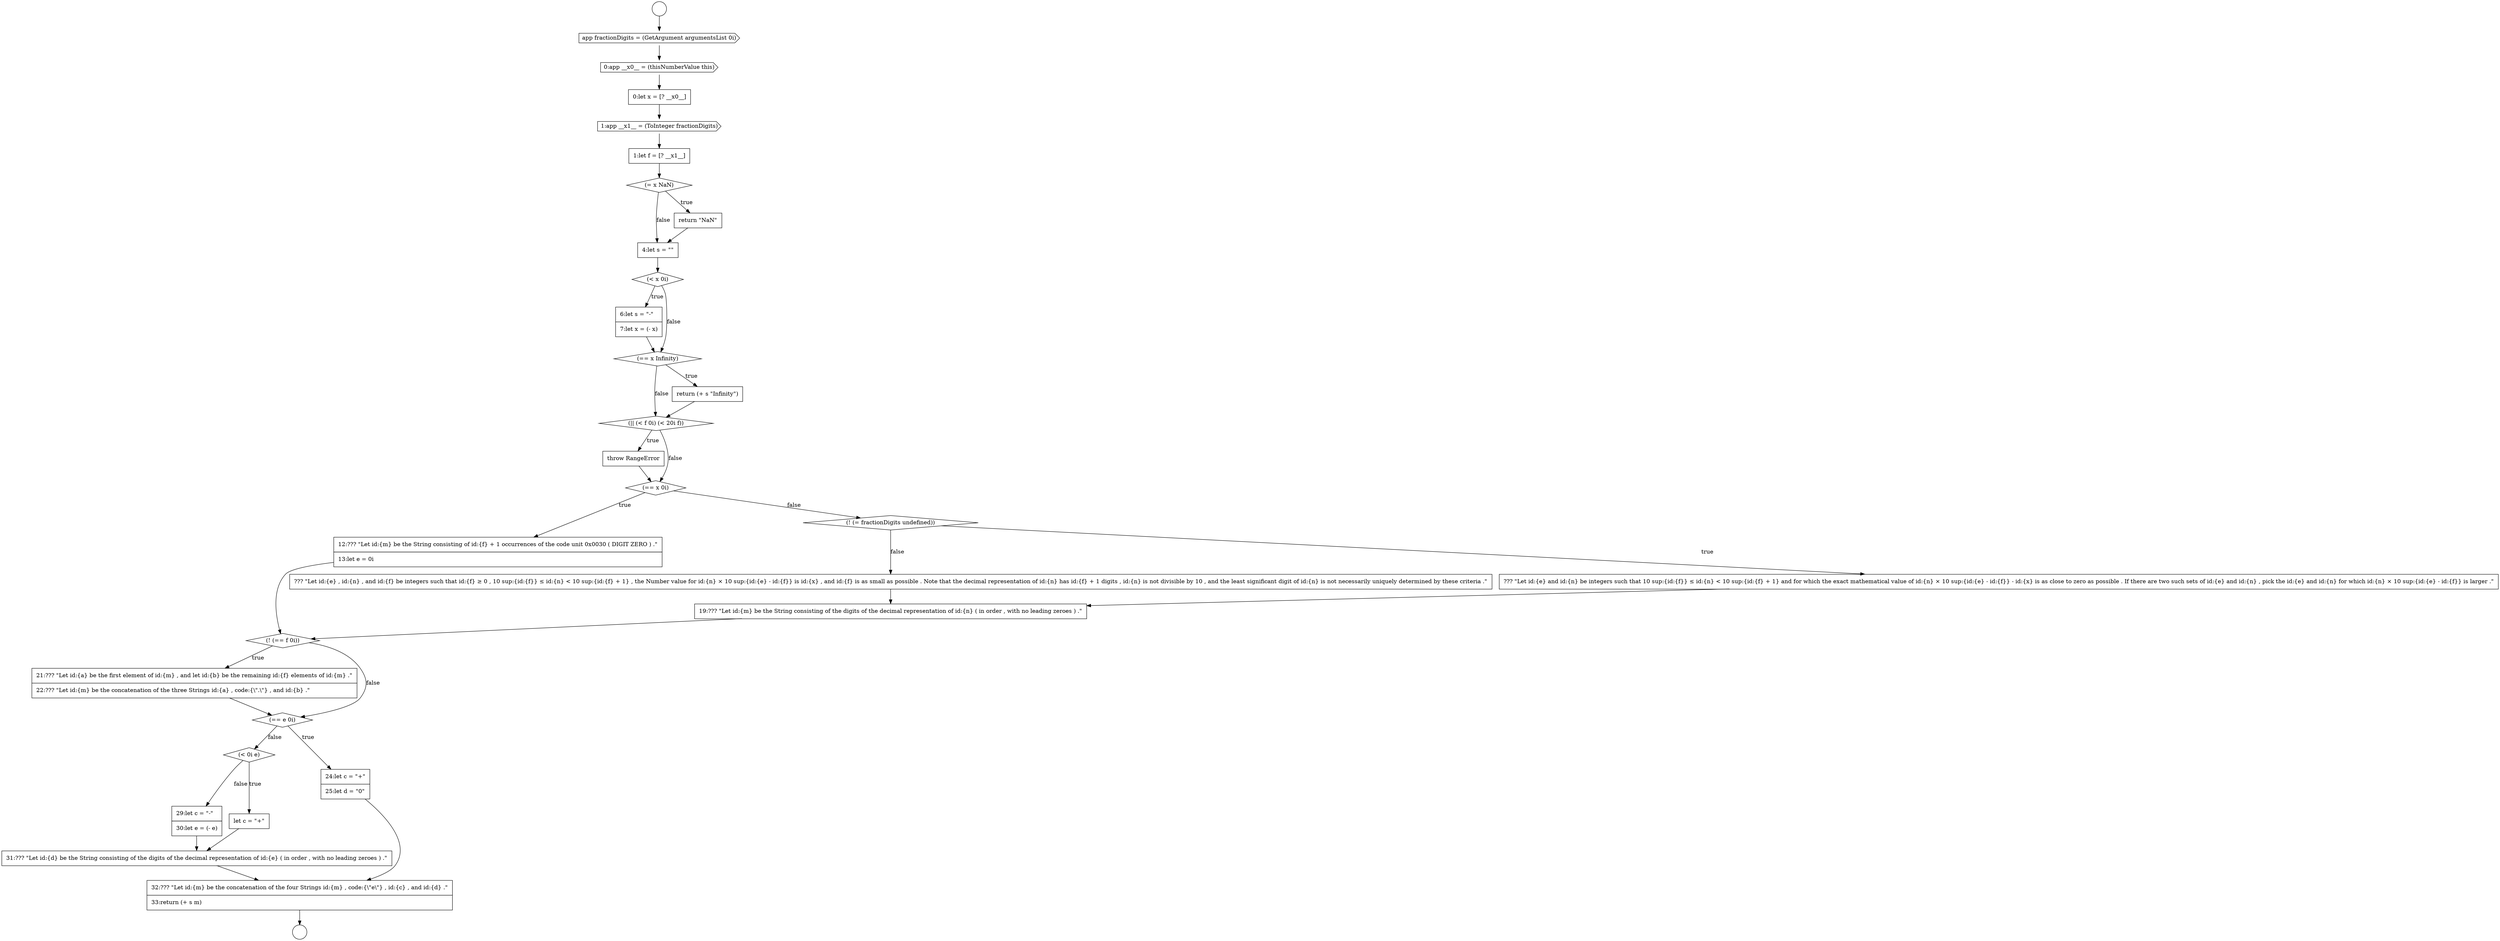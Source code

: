 digraph {
  node11331 [shape=diamond, label=<<font color="black">(= x NaN)</font>> color="black" fillcolor="white" style=filled]
  node11344 [shape=none, margin=0, label=<<font color="black">
    <table border="0" cellborder="1" cellspacing="0" cellpadding="10">
      <tr><td align="left">??? &quot;Let id:{e} , id:{n} , and id:{f} be integers such that id:{f} &ge; 0 , 10 sup:{id:{f}} &le; id:{n} &lt; 10 sup:{id:{f} + 1} , the Number value for id:{n} &times; 10 sup:{id:{e} - id:{f}} is id:{x} , and id:{f} is as small as possible . Note that the decimal representation of id:{n} has id:{f} + 1 digits , id:{n} is not divisible by 10 , and the least significant digit of id:{n} is not necessarily uniquely determined by these criteria .&quot;</td></tr>
    </table>
  </font>> color="black" fillcolor="white" style=filled]
  node11324 [shape=circle label=" " color="black" fillcolor="white" style=filled]
  node11339 [shape=none, margin=0, label=<<font color="black">
    <table border="0" cellborder="1" cellspacing="0" cellpadding="10">
      <tr><td align="left">throw RangeError</td></tr>
    </table>
  </font>> color="black" fillcolor="white" style=filled]
  node11328 [shape=none, margin=0, label=<<font color="black">
    <table border="0" cellborder="1" cellspacing="0" cellpadding="10">
      <tr><td align="left">0:let x = [? __x0__]</td></tr>
    </table>
  </font>> color="black" fillcolor="white" style=filled]
  node11333 [shape=none, margin=0, label=<<font color="black">
    <table border="0" cellborder="1" cellspacing="0" cellpadding="10">
      <tr><td align="left">4:let s = &quot;&quot;</td></tr>
    </table>
  </font>> color="black" fillcolor="white" style=filled]
  node11338 [shape=diamond, label=<<font color="black">(|| (&lt; f 0i) (&lt; 20i f))</font>> color="black" fillcolor="white" style=filled]
  node11337 [shape=none, margin=0, label=<<font color="black">
    <table border="0" cellborder="1" cellspacing="0" cellpadding="10">
      <tr><td align="left">return (+ s &quot;Infinity&quot;)</td></tr>
    </table>
  </font>> color="black" fillcolor="white" style=filled]
  node11341 [shape=none, margin=0, label=<<font color="black">
    <table border="0" cellborder="1" cellspacing="0" cellpadding="10">
      <tr><td align="left">12:??? &quot;Let id:{m} be the String consisting of id:{f} + 1 occurrences of the code unit 0x0030 ( DIGIT ZERO ) .&quot;</td></tr>
      <tr><td align="left">13:let e = 0i</td></tr>
    </table>
  </font>> color="black" fillcolor="white" style=filled]
  node11326 [shape=cds, label=<<font color="black">app fractionDigits = (GetArgument argumentsList 0i)</font>> color="black" fillcolor="white" style=filled]
  node11352 [shape=none, margin=0, label=<<font color="black">
    <table border="0" cellborder="1" cellspacing="0" cellpadding="10">
      <tr><td align="left">29:let c = &quot;-&quot;</td></tr>
      <tr><td align="left">30:let e = (- e)</td></tr>
    </table>
  </font>> color="black" fillcolor="white" style=filled]
  node11350 [shape=diamond, label=<<font color="black">(&lt; 0i e)</font>> color="black" fillcolor="white" style=filled]
  node11353 [shape=none, margin=0, label=<<font color="black">
    <table border="0" cellborder="1" cellspacing="0" cellpadding="10">
      <tr><td align="left">31:??? &quot;Let id:{d} be the String consisting of the digits of the decimal representation of id:{e} ( in order , with no leading zeroes ) .&quot;</td></tr>
    </table>
  </font>> color="black" fillcolor="white" style=filled]
  node11335 [shape=none, margin=0, label=<<font color="black">
    <table border="0" cellborder="1" cellspacing="0" cellpadding="10">
      <tr><td align="left">6:let s = &quot;-&quot;</td></tr>
      <tr><td align="left">7:let x = (- x)</td></tr>
    </table>
  </font>> color="black" fillcolor="white" style=filled]
  node11340 [shape=diamond, label=<<font color="black">(== x 0i)</font>> color="black" fillcolor="white" style=filled]
  node11325 [shape=circle label=" " color="black" fillcolor="white" style=filled]
  node11346 [shape=diamond, label=<<font color="black">(! (== f 0i))</font>> color="black" fillcolor="white" style=filled]
  node11347 [shape=none, margin=0, label=<<font color="black">
    <table border="0" cellborder="1" cellspacing="0" cellpadding="10">
      <tr><td align="left">21:??? &quot;Let id:{a} be the first element of id:{m} , and let id:{b} be the remaining id:{f} elements of id:{m} .&quot;</td></tr>
      <tr><td align="left">22:??? &quot;Let id:{m} be the concatenation of the three Strings id:{a} , code:{\&quot;.\&quot;} , and id:{b} .&quot;</td></tr>
    </table>
  </font>> color="black" fillcolor="white" style=filled]
  node11336 [shape=diamond, label=<<font color="black">(== x Infinity)</font>> color="black" fillcolor="white" style=filled]
  node11332 [shape=none, margin=0, label=<<font color="black">
    <table border="0" cellborder="1" cellspacing="0" cellpadding="10">
      <tr><td align="left">return &quot;NaN&quot;</td></tr>
    </table>
  </font>> color="black" fillcolor="white" style=filled]
  node11343 [shape=none, margin=0, label=<<font color="black">
    <table border="0" cellborder="1" cellspacing="0" cellpadding="10">
      <tr><td align="left">??? &quot;Let id:{e} and id:{n} be integers such that 10 sup:{id:{f}} &le; id:{n} &lt; 10 sup:{id:{f} + 1} and for which the exact mathematical value of id:{n} &times; 10 sup:{id:{e} - id:{f}} - id:{x} is as close to zero as possible . If there are two such sets of id:{e} and id:{n} , pick the id:{e} and id:{n} for which id:{n} &times; 10 sup:{id:{e} - id:{f}} is larger .&quot;</td></tr>
    </table>
  </font>> color="black" fillcolor="white" style=filled]
  node11348 [shape=diamond, label=<<font color="black">(== e 0i)</font>> color="black" fillcolor="white" style=filled]
  node11342 [shape=diamond, label=<<font color="black">(! (= fractionDigits undefined))</font>> color="black" fillcolor="white" style=filled]
  node11329 [shape=cds, label=<<font color="black">1:app __x1__ = (ToInteger fractionDigits)</font>> color="black" fillcolor="white" style=filled]
  node11327 [shape=cds, label=<<font color="black">0:app __x0__ = (thisNumberValue this)</font>> color="black" fillcolor="white" style=filled]
  node11354 [shape=none, margin=0, label=<<font color="black">
    <table border="0" cellborder="1" cellspacing="0" cellpadding="10">
      <tr><td align="left">32:??? &quot;Let id:{m} be the concatenation of the four Strings id:{m} , code:{\&quot;e\&quot;} , id:{c} , and id:{d} .&quot;</td></tr>
      <tr><td align="left">33:return (+ s m)</td></tr>
    </table>
  </font>> color="black" fillcolor="white" style=filled]
  node11334 [shape=diamond, label=<<font color="black">(&lt; x 0i)</font>> color="black" fillcolor="white" style=filled]
  node11351 [shape=none, margin=0, label=<<font color="black">
    <table border="0" cellborder="1" cellspacing="0" cellpadding="10">
      <tr><td align="left">let c = &quot;+&quot;</td></tr>
    </table>
  </font>> color="black" fillcolor="white" style=filled]
  node11349 [shape=none, margin=0, label=<<font color="black">
    <table border="0" cellborder="1" cellspacing="0" cellpadding="10">
      <tr><td align="left">24:let c = &quot;+&quot;</td></tr>
      <tr><td align="left">25:let d = &quot;0&quot;</td></tr>
    </table>
  </font>> color="black" fillcolor="white" style=filled]
  node11330 [shape=none, margin=0, label=<<font color="black">
    <table border="0" cellborder="1" cellspacing="0" cellpadding="10">
      <tr><td align="left">1:let f = [? __x1__]</td></tr>
    </table>
  </font>> color="black" fillcolor="white" style=filled]
  node11345 [shape=none, margin=0, label=<<font color="black">
    <table border="0" cellborder="1" cellspacing="0" cellpadding="10">
      <tr><td align="left">19:??? &quot;Let id:{m} be the String consisting of the digits of the decimal representation of id:{n} ( in order , with no leading zeroes ) .&quot;</td></tr>
    </table>
  </font>> color="black" fillcolor="white" style=filled]
  node11351 -> node11353 [ color="black"]
  node11328 -> node11329 [ color="black"]
  node11344 -> node11345 [ color="black"]
  node11352 -> node11353 [ color="black"]
  node11327 -> node11328 [ color="black"]
  node11342 -> node11343 [label=<<font color="black">true</font>> color="black"]
  node11342 -> node11344 [label=<<font color="black">false</font>> color="black"]
  node11330 -> node11331 [ color="black"]
  node11329 -> node11330 [ color="black"]
  node11337 -> node11338 [ color="black"]
  node11343 -> node11345 [ color="black"]
  node11354 -> node11325 [ color="black"]
  node11339 -> node11340 [ color="black"]
  node11349 -> node11354 [ color="black"]
  node11350 -> node11351 [label=<<font color="black">true</font>> color="black"]
  node11350 -> node11352 [label=<<font color="black">false</font>> color="black"]
  node11347 -> node11348 [ color="black"]
  node11336 -> node11337 [label=<<font color="black">true</font>> color="black"]
  node11336 -> node11338 [label=<<font color="black">false</font>> color="black"]
  node11345 -> node11346 [ color="black"]
  node11340 -> node11341 [label=<<font color="black">true</font>> color="black"]
  node11340 -> node11342 [label=<<font color="black">false</font>> color="black"]
  node11346 -> node11347 [label=<<font color="black">true</font>> color="black"]
  node11346 -> node11348 [label=<<font color="black">false</font>> color="black"]
  node11326 -> node11327 [ color="black"]
  node11338 -> node11339 [label=<<font color="black">true</font>> color="black"]
  node11338 -> node11340 [label=<<font color="black">false</font>> color="black"]
  node11333 -> node11334 [ color="black"]
  node11335 -> node11336 [ color="black"]
  node11348 -> node11349 [label=<<font color="black">true</font>> color="black"]
  node11348 -> node11350 [label=<<font color="black">false</font>> color="black"]
  node11332 -> node11333 [ color="black"]
  node11331 -> node11332 [label=<<font color="black">true</font>> color="black"]
  node11331 -> node11333 [label=<<font color="black">false</font>> color="black"]
  node11341 -> node11346 [ color="black"]
  node11324 -> node11326 [ color="black"]
  node11334 -> node11335 [label=<<font color="black">true</font>> color="black"]
  node11334 -> node11336 [label=<<font color="black">false</font>> color="black"]
  node11353 -> node11354 [ color="black"]
}
